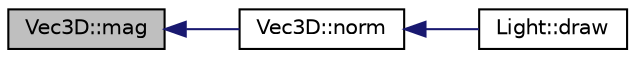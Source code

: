 digraph "Vec3D::mag"
{
  edge [fontname="Helvetica",fontsize="10",labelfontname="Helvetica",labelfontsize="10"];
  node [fontname="Helvetica",fontsize="10",shape=record];
  rankdir="LR";
  Node8 [label="Vec3D::mag",height=0.2,width=0.4,color="black", fillcolor="grey75", style="filled", fontcolor="black"];
  Node8 -> Node9 [dir="back",color="midnightblue",fontsize="10",style="solid",fontname="Helvetica"];
  Node9 [label="Vec3D::norm",height=0.2,width=0.4,color="black", fillcolor="white", style="filled",URL="$namespace_vec3_d.html#af43d6bfde0087b0e924826cffdd5f299"];
  Node9 -> Node10 [dir="back",color="midnightblue",fontsize="10",style="solid",fontname="Helvetica"];
  Node10 [label="Light::draw",height=0.2,width=0.4,color="black", fillcolor="white", style="filled",URL="$namespace_light.html#ae13a56b5d4533eefae380ac74c16bf16"];
}
